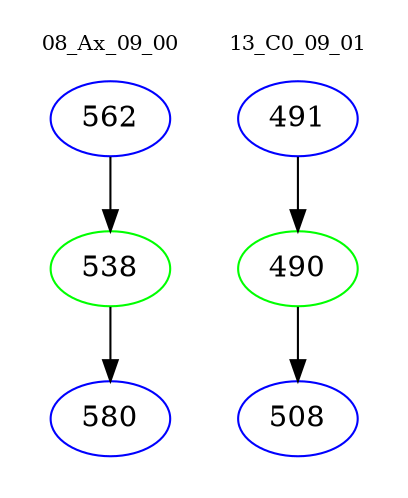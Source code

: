 digraph{
subgraph cluster_0 {
color = white
label = "08_Ax_09_00";
fontsize=10;
T0_562 [label="562", color="blue"]
T0_562 -> T0_538 [color="black"]
T0_538 [label="538", color="green"]
T0_538 -> T0_580 [color="black"]
T0_580 [label="580", color="blue"]
}
subgraph cluster_1 {
color = white
label = "13_C0_09_01";
fontsize=10;
T1_491 [label="491", color="blue"]
T1_491 -> T1_490 [color="black"]
T1_490 [label="490", color="green"]
T1_490 -> T1_508 [color="black"]
T1_508 [label="508", color="blue"]
}
}
